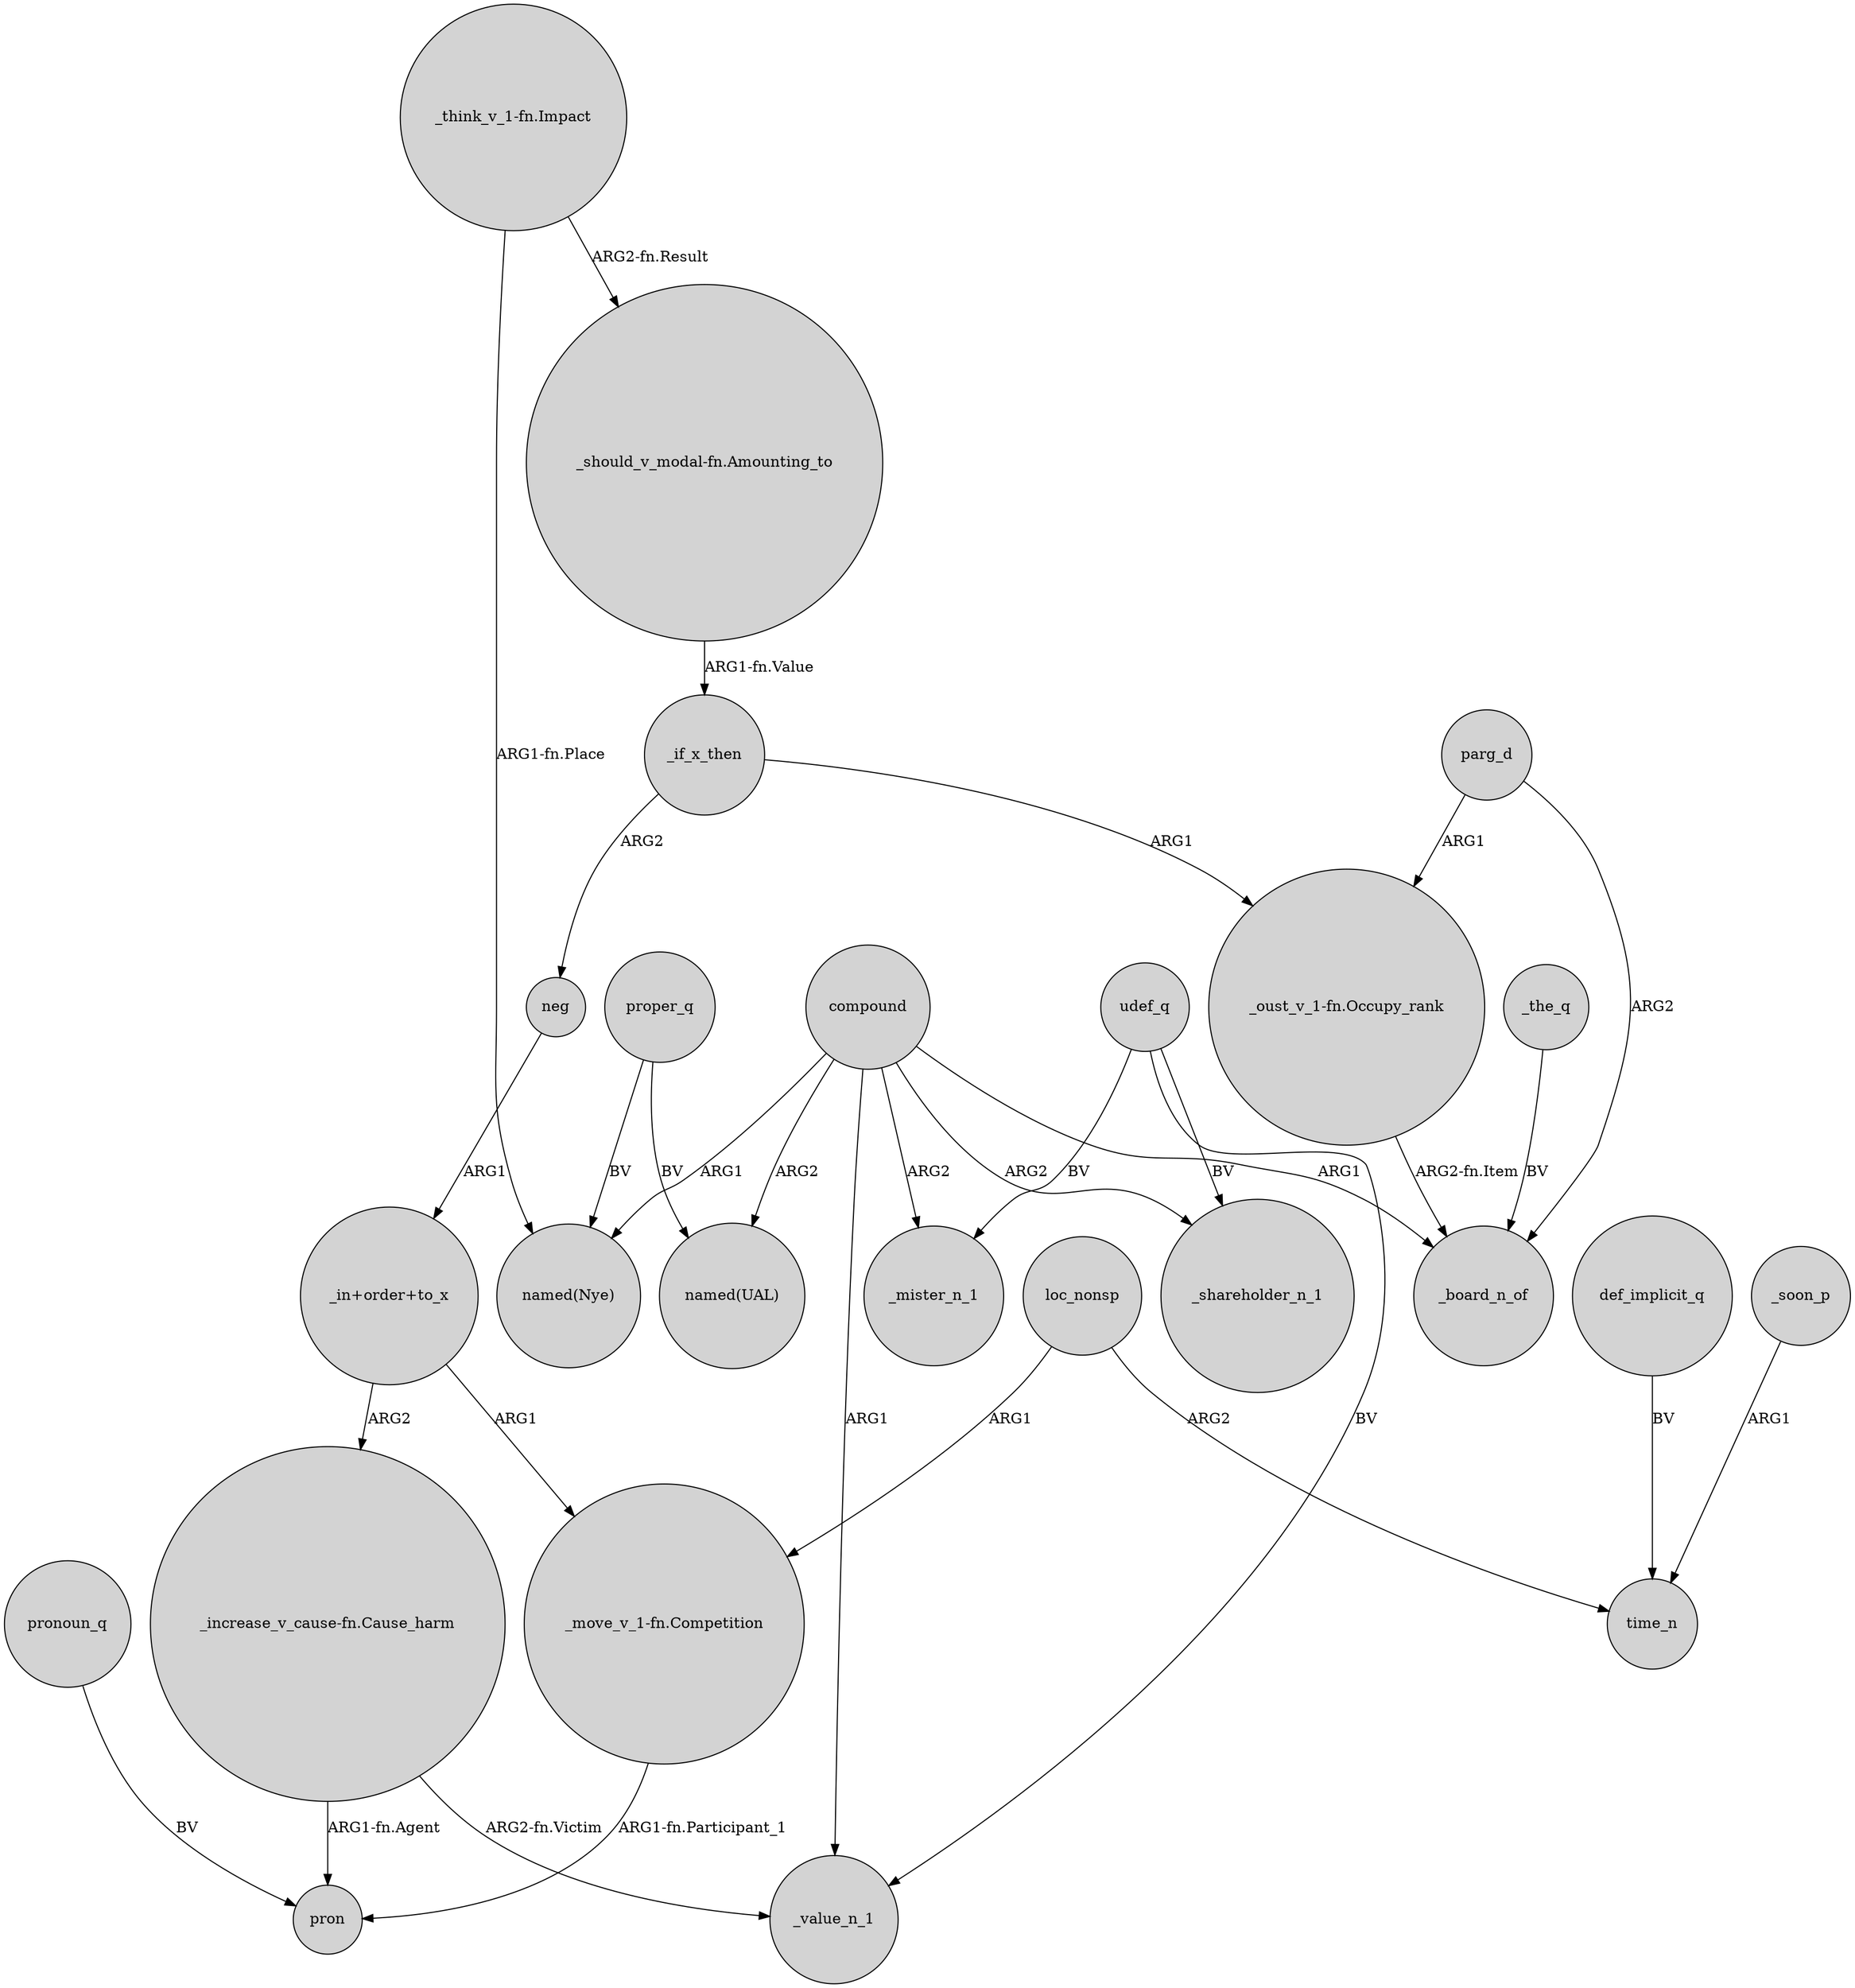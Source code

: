 digraph {
	node [shape=circle style=filled]
	_if_x_then -> neg [label=ARG2]
	"_think_v_1-fn.Impact" -> "named(Nye)" [label="ARG1-fn.Place"]
	compound -> _mister_n_1 [label=ARG2]
	loc_nonsp -> "_move_v_1-fn.Competition" [label=ARG1]
	compound -> _shareholder_n_1 [label=ARG2]
	"_increase_v_cause-fn.Cause_harm" -> pron [label="ARG1-fn.Agent"]
	udef_q -> _shareholder_n_1 [label=BV]
	compound -> "named(Nye)" [label=ARG1]
	"_in+order+to_x" -> "_move_v_1-fn.Competition" [label=ARG1]
	parg_d -> _board_n_of [label=ARG2]
	"_in+order+to_x" -> "_increase_v_cause-fn.Cause_harm" [label=ARG2]
	udef_q -> _value_n_1 [label=BV]
	udef_q -> _mister_n_1 [label=BV]
	_the_q -> _board_n_of [label=BV]
	neg -> "_in+order+to_x" [label=ARG1]
	proper_q -> "named(UAL)" [label=BV]
	"_think_v_1-fn.Impact" -> "_should_v_modal-fn.Amounting_to" [label="ARG2-fn.Result"]
	pronoun_q -> pron [label=BV]
	_if_x_then -> "_oust_v_1-fn.Occupy_rank" [label=ARG1]
	_soon_p -> time_n [label=ARG1]
	compound -> _board_n_of [label=ARG1]
	"_oust_v_1-fn.Occupy_rank" -> _board_n_of [label="ARG2-fn.Item"]
	"_increase_v_cause-fn.Cause_harm" -> _value_n_1 [label="ARG2-fn.Victim"]
	compound -> "named(UAL)" [label=ARG2]
	parg_d -> "_oust_v_1-fn.Occupy_rank" [label=ARG1]
	loc_nonsp -> time_n [label=ARG2]
	compound -> _value_n_1 [label=ARG1]
	proper_q -> "named(Nye)" [label=BV]
	"_should_v_modal-fn.Amounting_to" -> _if_x_then [label="ARG1-fn.Value"]
	def_implicit_q -> time_n [label=BV]
	"_move_v_1-fn.Competition" -> pron [label="ARG1-fn.Participant_1"]
}
